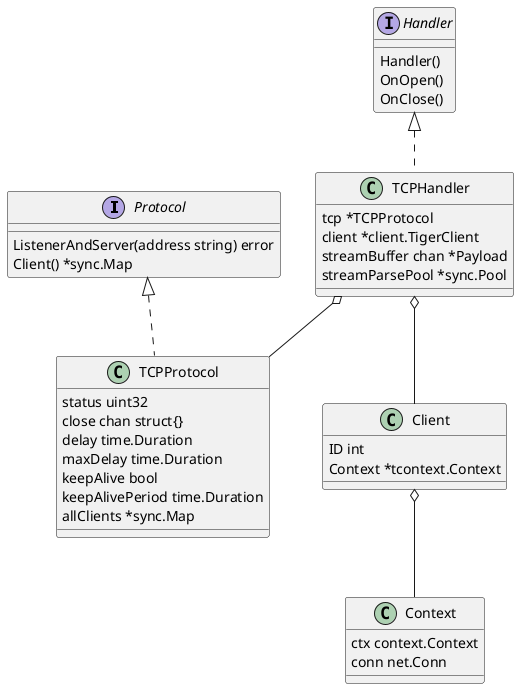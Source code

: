 @startuml
' 父类 <|-- 子类
' 接口 <|.. 实现
interface Protocol{
    ListenerAndServer(address string) error
    Client() *sync.Map
}

interface Handler {
    Handler()
    OnOpen()
    OnClose()
}

class TCPHandler {
    tcp *TCPProtocol
    client *client.TigerClient
    streamBuffer chan *Payload
    streamParsePool *sync.Pool
}

class TCPProtocol{
    status uint32
    close chan struct{}
    delay time.Duration
    maxDelay time.Duration
    keepAlive bool
    keepAlivePeriod time.Duration
    allClients *sync.Map
}

class Client {
    ID int
    Context *tcontext.Context
}

class Context{
    ctx context.Context
    conn net.Conn
}

Handler <|.. TCPHandler
Protocol <|.. TCPProtocol
TCPHandler o-- TCPProtocol
TCPHandler o-- Client
Client o-- Context
@enduml